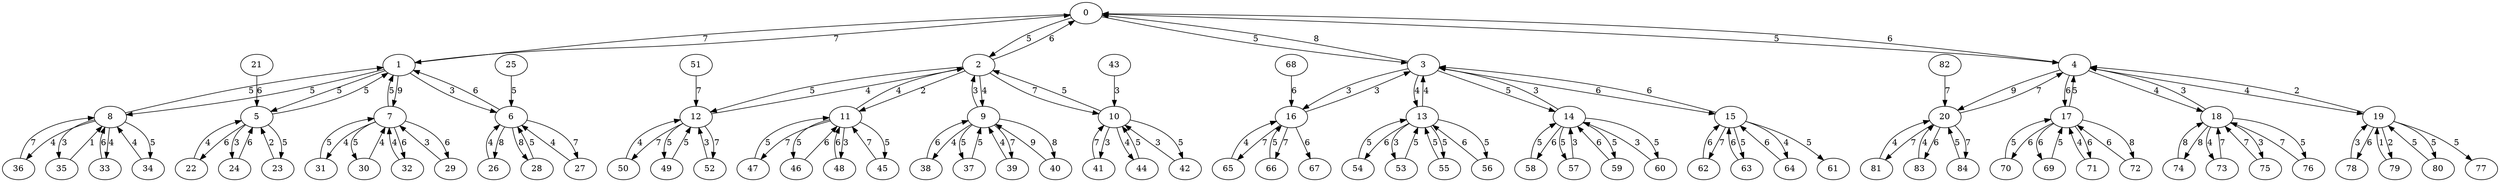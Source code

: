 strict digraph "" {
	0 -> 1	[label=7];
	0 -> 2	[label=5];
	0 -> 3	[label=5];
	0 -> 4	[label=5];
	1 -> 0	[label=7];
	1 -> 5	[label=5];
	1 -> 6	[label=3];
	1 -> 7	[label=9];
	1 -> 8	[label=5];
	2 -> 0	[label=6];
	2 -> 9	[label=4];
	2 -> 10	[label=7];
	2 -> 11	[label=2];
	2 -> 12	[label=5];
	3 -> 0	[label=8];
	3 -> 13	[label=4];
	3 -> 14	[label=5];
	3 -> 15	[label=6];
	3 -> 16	[label=3];
	4 -> 0	[label=6];
	4 -> 17	[label=6];
	4 -> 18	[label=4];
	4 -> 19	[label=4];
	4 -> 20	[label=9];
	5 -> 1	[label=5];
	5 -> 22	[label=6];
	5 -> 23	[label=5];
	5 -> 24	[label=3];
	6 -> 1	[label=6];
	6 -> 26	[label=8];
	6 -> 27	[label=7];
	6 -> 28	[label=8];
	7 -> 1	[label=5];
	7 -> 29	[label=6];
	7 -> 30	[label=5];
	7 -> 31	[label=4];
	7 -> 32	[label=6];
	8 -> 1	[label=5];
	8 -> 33	[label=4];
	8 -> 34	[label=5];
	8 -> 35	[label=3];
	8 -> 36	[label=4];
	9 -> 2	[label=3];
	9 -> 37	[label=5];
	9 -> 38	[label=4];
	9 -> 39	[label=7];
	9 -> 40	[label=8];
	10 -> 2	[label=5];
	10 -> 41	[label=3];
	10 -> 42	[label=5];
	10 -> 44	[label=4];
	11 -> 2	[label=4];
	11 -> 45	[label=5];
	11 -> 46	[label=5];
	11 -> 47	[label=7];
	11 -> 48	[label=3];
	12 -> 2	[label=4];
	12 -> 49	[label=5];
	12 -> 50	[label=7];
	12 -> 52	[label=7];
	13 -> 3	[label=4];
	13 -> 53	[label=3];
	13 -> 54	[label=6];
	13 -> 55	[label=5];
	13 -> 56	[label=5];
	14 -> 3	[label=3];
	14 -> 57	[label=5];
	14 -> 58	[label=6];
	14 -> 59	[label=5];
	14 -> 60	[label=5];
	15 -> 3	[label=6];
	15 -> 61	[label=5];
	15 -> 62	[label=7];
	15 -> 63	[label=5];
	15 -> 64	[label=4];
	16 -> 3	[label=3];
	16 -> 65	[label=7];
	16 -> 66	[label=7];
	16 -> 67	[label=6];
	17 -> 4	[label=5];
	17 -> 69	[label=6];
	17 -> 70	[label=6];
	17 -> 71	[label=6];
	17 -> 72	[label=8];
	18 -> 4	[label=3];
	18 -> 73	[label=4];
	18 -> 74	[label=8];
	18 -> 75	[label=3];
	18 -> 76	[label=5];
	19 -> 4	[label=2];
	19 -> 77	[label=5];
	19 -> 78	[label=6];
	19 -> 79	[label=2];
	19 -> 80	[label=5];
	20 -> 4	[label=7];
	20 -> 81	[label=7];
	20 -> 83	[label=6];
	20 -> 84	[label=7];
	21 -> 5	[label=6];
	22 -> 5	[label=4];
	23 -> 5	[label=2];
	24 -> 5	[label=6];
	25 -> 6	[label=5];
	26 -> 6	[label=4];
	27 -> 6	[label=4];
	28 -> 6	[label=5];
	29 -> 7	[label=3];
	30 -> 7	[label=4];
	31 -> 7	[label=5];
	32 -> 7	[label=4];
	33 -> 8	[label=6];
	34 -> 8	[label=4];
	35 -> 8	[label=1];
	36 -> 8	[label=7];
	37 -> 9	[label=5];
	38 -> 9	[label=6];
	39 -> 9	[label=4];
	40 -> 9	[label=9];
	41 -> 10	[label=7];
	42 -> 10	[label=3];
	43 -> 10	[label=3];
	44 -> 10	[label=5];
	45 -> 11	[label=7];
	46 -> 11	[label=6];
	47 -> 11	[label=5];
	48 -> 11	[label=6];
	49 -> 12	[label=5];
	50 -> 12	[label=4];
	51 -> 12	[label=7];
	52 -> 12	[label=3];
	53 -> 13	[label=5];
	54 -> 13	[label=5];
	55 -> 13	[label=5];
	56 -> 13	[label=6];
	57 -> 14	[label=3];
	58 -> 14	[label=5];
	59 -> 14	[label=6];
	60 -> 14	[label=3];
	62 -> 15	[label=6];
	63 -> 15	[label=6];
	64 -> 15	[label=6];
	65 -> 16	[label=4];
	66 -> 16	[label=5];
	68 -> 16	[label=6];
	69 -> 17	[label=5];
	70 -> 17	[label=5];
	71 -> 17	[label=4];
	72 -> 17	[label=6];
	73 -> 18	[label=7];
	74 -> 18	[label=8];
	75 -> 18	[label=7];
	76 -> 18	[label=7];
	78 -> 19	[label=3];
	79 -> 19	[label=1];
	80 -> 19	[label=5];
	81 -> 20	[label=4];
	82 -> 20	[label=7];
	83 -> 20	[label=4];
	84 -> 20	[label=5];
}
